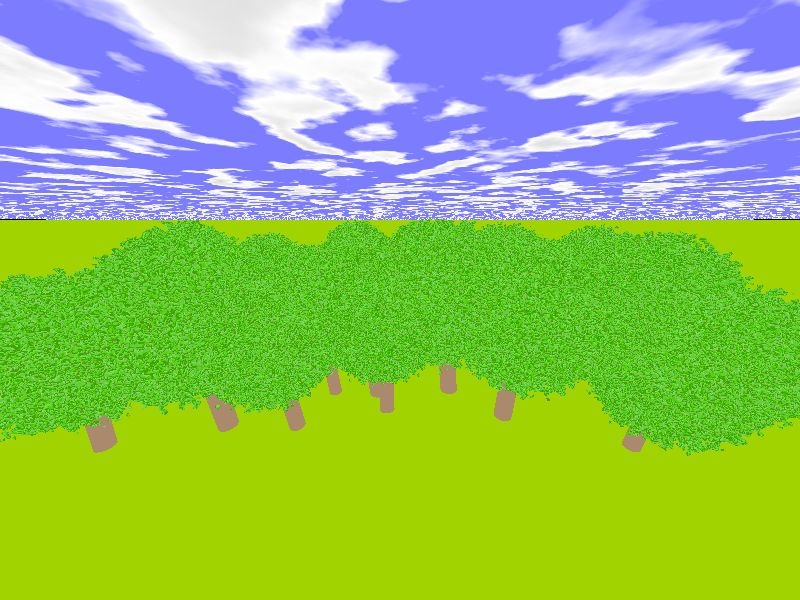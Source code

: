 // POV-Ray 3.7 Scene File "random_trees3.pov"
// author: Friedrich A. Lohmueller, 2004/Aug-2011/Jan-2013
// email: Friedrich.Lohmueller_at_t-online.de
// homepage: http://www.f-lohmueller.de
//
//--------------------------------------------------------------------------
#version 3.6; // 3.7;
global_settings{ assumed_gamma 1.0 }
#default{ finish{ ambient 0.1 diffuse 0.9 }}
//--------------------------------------------------------------------------
#include "colors.inc"
#include "textures.inc"
#include "glass.inc"
#include "metals.inc"
#include "golds.inc"
#include "stones.inc"
#include "woods.inc"
#include "shapes.inc"
#include "shapes2.inc"
#include "functions.inc"
#include "math.inc"
#include "transforms.inc"
//--------------------------------------------------------------------------
// camera ------------------------------------------------------------------
#declare Camera_0 = camera {ultra_wide_angle angle 75          // front view
                            location  <0.0 , 1.0 ,-3.0>
                            right     x*image_width/image_height
                            look_at   <0.0 , 1.0 , 0.0>}
#declare Camera_1 = camera {/*ultra_wide_angle*/ angle 90       // diagonal view
                            location  <5.0 , 4.5 ,-6.0>
                            right     x*image_width/image_height
                            look_at   <5 , 3.0 , 0.0>}
#declare Camera_2 = camera {/*ultra_wide_angle*/ angle 110        // higher view
                            location  <0.0 , 6.0 , -7.0>
                            right     x*image_width/image_height
                            look_at   <0.0 , 4.0 , 0.0>}
#declare Camera_3 = camera {ultra_wide_angle angle 90            // top view
                            location  <0.0 , 3.0 ,-0.001>
                            right     x*image_width/image_height
                            look_at   <0.0 , 1.0 , 0.0>}
camera{Camera_2}
// sun ---------------------------------------------------------------------
light_source{<1500,2500,-2500> color White}
// sky ---------------------------------------------------------------------
plane{<0,1,0>,1 hollow
       texture{ pigment{ bozo turbulence 0.76
                         color_map { [0.5 rgb <0.20, 0.20, 1.0>]
                                     [0.6 rgb <1,1,1>]
                                     [1.0 rgb <0.5,0.5,0.5>]}
                       }
                finish {ambient 1 diffuse 0} }
       scale 10000}
// fog ---------------------------------------------------------------------
fog{fog_type   2
    distance   50
    color      White
    fog_offset 0.1
    fog_alt    2.0
    turbulence 0.8}
// ground ------------------------------------------------------------------
plane { <0,1,0>, 0
        texture{ pigment{color rgb<0.35,0.65,0.0>}
                 normal {bumps 0.75 scale 0.015}
               } // end of texture
      } // end of plane
//--------------------------------------------------------------------------
//---------------------------- objects in scene ----------------------------
//--------------------------------------------------------------------------

#declare Tree =
union{

 isosurface {

    function{ sqrt( x*x + y*y+ z*z) - 1
              - f_noise3d( x*7, y*7, z*7 )*1.05
             }

    contained_by { box { -2, 2 } }
    accuracy 0.002
    max_gradient 22

    texture { pigment{ gradient <0,1,0> turbulence 1.5
                       color_map{
                          [0.0 color rgb<0.07,0.5,0.0>]
                          [0.2 color rgb<0.10,0.7,0.0>]
                          [0.4 color rgb<0.16,0.5,0.1>]
                          [0.6 color rgb<0.20,0.8,0.1>]
                          [0.7 color rgb<0.10,0.3,0.0>]
                          [0.9 color rgb<0.02,0.4,0.0>]
                          [1.0 color rgb<0.06,0.5,0.0>]
                         } // end of color_map
                        scale 0.1
                      } // end of pigment
              normal { bumps 0.5 scale 0.015}
              finish { phong 0.6}
            } // end of texture
    scale 0.9
    translate <0,2.5,0>
  } // end of isosurface ----------------------------------------


 cylinder{ <0,0,0>,<0,2.0,0>,0.2
           texture { pigment { color rgb<0.40,0.25,0.15>}
                     normal  { bumps 0.5 scale <0.005,0.25,0.005>}
                     finish  { phong 0.5}
                   } // end of texture
           scale <1,1,1> rotate<0,0,0> translate<0,0,0>
  } // end of cylinder --------------------------------------
} // --------------------------------------------------- end of Tree

// planting the trees ----------------------------------------------

// Choosing random series
#declare Random_0 = seed ( 342);
#declare Random_1 = seed (2655);
#declare Random_2 = seed (1153);
#declare Random_3 = seed (6432);

union{
 #declare NrX = - 3;     // start x
 #declare EndNrX =  3; // end   x
 #while (NrX< EndNrX+1)
    // inner loop
    #declare NrZ = 0;     // start z
    #declare EndNrZ =  4; // end   z
    #while (NrZ< EndNrZ+1)

      object{Tree
             rotate<10*2*(0.5-rand(Random_3)),0,0>
             rotate<0,360*rand(Random_0),0>

             scale  1+0.5*rand(Random_1)

             //translate <NrX*2.75 , 0, NrZ*2.75 >}

             translate <NrX*2.75+2*(-0.5+rand(Random_2)), 0, NrZ*2.75+2*(-0.5+rand(Random_2))>}

    #declare NrZ = NrZ + 1;  // next Nr z
    #end // --------------- end of loop z
    // end inner loop
 #declare NrX = NrX + 1;  // next Nr x
 #end // --------------- end of loop x
 // end of outer loop
rotate<0,0,0>
translate<0,0,0>} // end of union --------------------------
//-------------------------------------------------------end